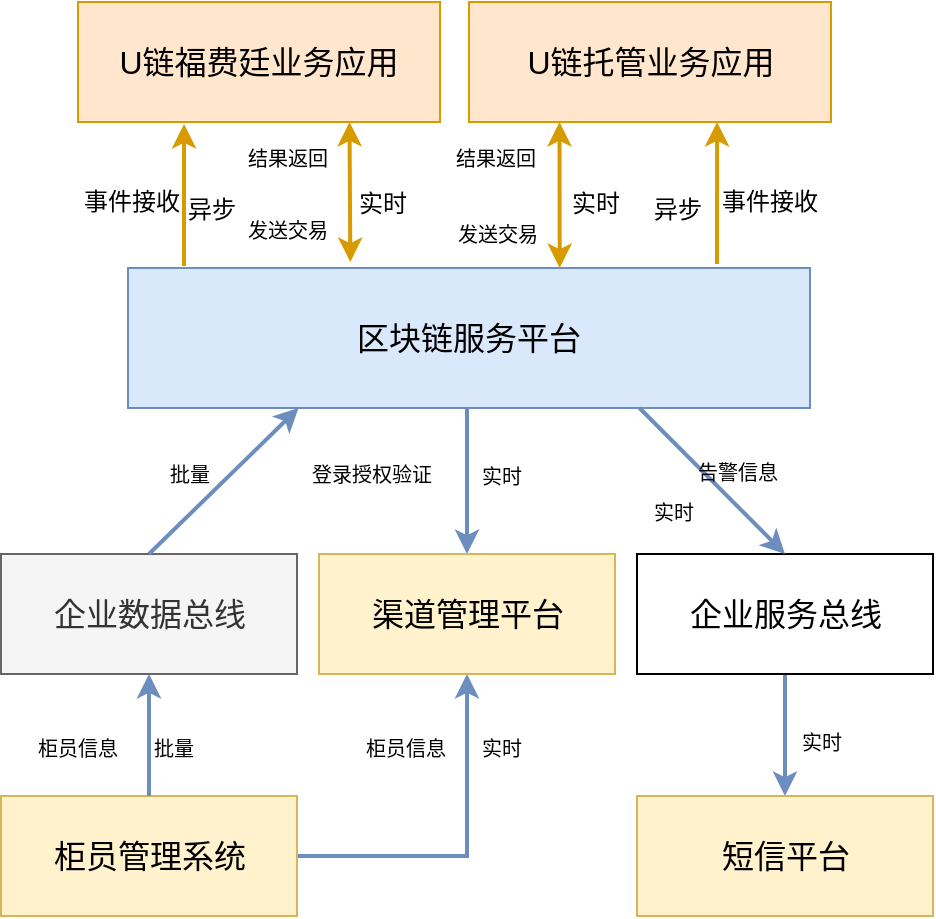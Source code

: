 <mxfile version="12.0.0" type="github" pages="1"><diagram id="qgZHERH_87Z8clIUmnNH" name="Page-1"><mxGraphModel dx="932" dy="504" grid="0" gridSize="10" guides="1" tooltips="1" connect="1" arrows="1" fold="1" page="1" pageScale="1" pageWidth="3300" pageHeight="4681" math="0" shadow="0"><root><mxCell id="0"/><mxCell id="1" parent="0"/><mxCell id="kzFH_zLRW4JFLJ3xmaaE-21" style="edgeStyle=orthogonalEdgeStyle;rounded=0;orthogonalLoop=1;jettySize=auto;html=1;exitX=0.5;exitY=1;exitDx=0;exitDy=0;entryX=0.5;entryY=0;entryDx=0;entryDy=0;strokeColor=#6C8EBF;strokeWidth=2;fontSize=10;" parent="1" source="kzFH_zLRW4JFLJ3xmaaE-1" target="kzFH_zLRW4JFLJ3xmaaE-7" edge="1"><mxGeometry relative="1" as="geometry"><Array as="points"><mxPoint x="439" y="385"/></Array></mxGeometry></mxCell><mxCell id="kzFH_zLRW4JFLJ3xmaaE-1" value="区块链服务平台" style="rounded=0;whiteSpace=wrap;html=1;fontSize=16;fillColor=#dae8fc;strokeColor=#6c8ebf;" parent="1" vertex="1"><mxGeometry x="269" y="315" width="341" height="70" as="geometry"/></mxCell><mxCell id="kzFH_zLRW4JFLJ3xmaaE-2" value="U链福费廷业务应用" style="rounded=0;whiteSpace=wrap;html=1;fontSize=16;fillColor=#ffe6cc;strokeColor=#d79b00;" parent="1" vertex="1"><mxGeometry x="244" y="182" width="181" height="60" as="geometry"/></mxCell><mxCell id="kzFH_zLRW4JFLJ3xmaaE-3" value="U链托管业务应用" style="rounded=0;whiteSpace=wrap;html=1;fontSize=16;fillColor=#ffe6cc;strokeColor=#d79b00;" parent="1" vertex="1"><mxGeometry x="439.5" y="182" width="181" height="60" as="geometry"/></mxCell><mxCell id="kzFH_zLRW4JFLJ3xmaaE-4" value="企业数据总线" style="rounded=0;whiteSpace=wrap;html=1;fontSize=16;fillColor=#f5f5f5;strokeColor=#666666;fontColor=#333333;" parent="1" vertex="1"><mxGeometry x="205.5" y="458" width="148" height="60" as="geometry"/></mxCell><mxCell id="kzFH_zLRW4JFLJ3xmaaE-30" style="edgeStyle=orthogonalEdgeStyle;rounded=0;orthogonalLoop=1;jettySize=auto;html=1;exitX=0.5;exitY=1;exitDx=0;exitDy=0;strokeColor=#6C8EBF;strokeWidth=2;fontSize=10;" parent="1" source="kzFH_zLRW4JFLJ3xmaaE-5" target="kzFH_zLRW4JFLJ3xmaaE-8" edge="1"><mxGeometry relative="1" as="geometry"/></mxCell><mxCell id="kzFH_zLRW4JFLJ3xmaaE-5" value="企业服务总线" style="rounded=0;whiteSpace=wrap;html=1;fontSize=16;" parent="1" vertex="1"><mxGeometry x="523.5" y="458" width="148" height="60" as="geometry"/></mxCell><mxCell id="kzFH_zLRW4JFLJ3xmaaE-31" style="edgeStyle=orthogonalEdgeStyle;rounded=0;orthogonalLoop=1;jettySize=auto;html=1;exitX=1;exitY=0.5;exitDx=0;exitDy=0;entryX=0.5;entryY=1;entryDx=0;entryDy=0;strokeColor=#6C8EBF;strokeWidth=2;fontSize=10;" parent="1" source="kzFH_zLRW4JFLJ3xmaaE-6" target="kzFH_zLRW4JFLJ3xmaaE-7" edge="1"><mxGeometry relative="1" as="geometry"/></mxCell><mxCell id="kzFH_zLRW4JFLJ3xmaaE-6" value="柜员管理系统" style="rounded=0;whiteSpace=wrap;html=1;fontSize=16;fillColor=#fff2cc;strokeColor=#d6b656;" parent="1" vertex="1"><mxGeometry x="205.5" y="579" width="148" height="60" as="geometry"/></mxCell><mxCell id="kzFH_zLRW4JFLJ3xmaaE-7" value="渠道管理平台" style="rounded=0;whiteSpace=wrap;html=1;fontSize=16;fillColor=#fff2cc;strokeColor=#d6b656;" parent="1" vertex="1"><mxGeometry x="364.5" y="458" width="148" height="60" as="geometry"/></mxCell><mxCell id="kzFH_zLRW4JFLJ3xmaaE-8" value="短信平台" style="rounded=0;whiteSpace=wrap;html=1;fontSize=16;fillColor=#fff2cc;strokeColor=#d6b656;" parent="1" vertex="1"><mxGeometry x="523.5" y="579" width="148" height="60" as="geometry"/></mxCell><mxCell id="kzFH_zLRW4JFLJ3xmaaE-11" value="" style="endArrow=classic;startArrow=classic;html=1;strokeColor=#d79b00;strokeWidth=2;fontSize=16;entryX=0.75;entryY=1;entryDx=0;entryDy=0;exitX=0.326;exitY=-0.043;exitDx=0;exitDy=0;exitPerimeter=0;fillColor=#ffe6cc;" parent="1" source="kzFH_zLRW4JFLJ3xmaaE-1" target="kzFH_zLRW4JFLJ3xmaaE-2" edge="1"><mxGeometry width="50" height="50" relative="1" as="geometry"><mxPoint x="355" y="314" as="sourcePoint"/><mxPoint x="405" y="264" as="targetPoint"/></mxGeometry></mxCell><mxCell id="kzFH_zLRW4JFLJ3xmaaE-12" value="" style="endArrow=classic;startArrow=classic;html=1;strokeColor=#d79b00;strokeWidth=2;fontSize=16;entryX=0.25;entryY=1;entryDx=0;entryDy=0;exitX=0.633;exitY=0;exitDx=0;exitDy=0;exitPerimeter=0;fillColor=#ffe6cc;" parent="1" source="kzFH_zLRW4JFLJ3xmaaE-1" target="kzFH_zLRW4JFLJ3xmaaE-3" edge="1"><mxGeometry width="50" height="50" relative="1" as="geometry"><mxPoint x="462" y="331" as="sourcePoint"/><mxPoint x="512" y="281" as="targetPoint"/></mxGeometry></mxCell><mxCell id="kzFH_zLRW4JFLJ3xmaaE-13" value="发送交易" style="text;html=1;resizable=0;points=[];autosize=1;align=left;verticalAlign=top;spacingTop=-4;fontSize=10;" parent="1" vertex="1"><mxGeometry x="327" y="288" width="74" height="19" as="geometry"/></mxCell><mxCell id="kzFH_zLRW4JFLJ3xmaaE-14" value="结果返回" style="text;html=1;resizable=0;points=[];autosize=1;align=left;verticalAlign=top;spacingTop=-4;fontSize=10;" parent="1" vertex="1"><mxGeometry x="327" y="252" width="58" height="12" as="geometry"/></mxCell><mxCell id="kzFH_zLRW4JFLJ3xmaaE-15" value="发送交易" style="text;html=1;resizable=0;points=[];autosize=1;align=left;verticalAlign=top;spacingTop=-4;fontSize=10;" parent="1" vertex="1"><mxGeometry x="432" y="289.5" width="58" height="12" as="geometry"/></mxCell><mxCell id="kzFH_zLRW4JFLJ3xmaaE-16" value="结果返回" style="text;html=1;resizable=0;points=[];autosize=1;align=left;verticalAlign=top;spacingTop=-4;fontSize=10;" parent="1" vertex="1"><mxGeometry x="431" y="252" width="58" height="12" as="geometry"/></mxCell><mxCell id="kzFH_zLRW4JFLJ3xmaaE-17" value="" style="endArrow=classic;html=1;strokeColor=#6C8EBF;strokeWidth=2;fontSize=10;entryX=0.5;entryY=1;entryDx=0;entryDy=0;exitX=0.5;exitY=0;exitDx=0;exitDy=0;" parent="1" source="kzFH_zLRW4JFLJ3xmaaE-6" target="kzFH_zLRW4JFLJ3xmaaE-4" edge="1"><mxGeometry width="50" height="50" relative="1" as="geometry"><mxPoint x="261" y="593" as="sourcePoint"/><mxPoint x="311" y="543" as="targetPoint"/></mxGeometry></mxCell><mxCell id="kzFH_zLRW4JFLJ3xmaaE-18" value="柜员信息" style="text;html=1;resizable=0;points=[];autosize=1;align=left;verticalAlign=top;spacingTop=-4;fontSize=10;" parent="1" vertex="1"><mxGeometry x="221.5" y="547" width="58" height="12" as="geometry"/></mxCell><mxCell id="kzFH_zLRW4JFLJ3xmaaE-19" value="批量" style="text;html=1;resizable=0;points=[];autosize=1;align=left;verticalAlign=top;spacingTop=-4;fontSize=10;" parent="1" vertex="1"><mxGeometry x="279.5" y="547" width="34" height="12" as="geometry"/></mxCell><mxCell id="kzFH_zLRW4JFLJ3xmaaE-20" value="" style="endArrow=classic;html=1;strokeColor=#6C8EBF;strokeWidth=2;fontSize=10;exitX=0.5;exitY=0;exitDx=0;exitDy=0;entryX=0.25;entryY=1;entryDx=0;entryDy=0;" parent="1" source="kzFH_zLRW4JFLJ3xmaaE-4" target="kzFH_zLRW4JFLJ3xmaaE-1" edge="1"><mxGeometry width="50" height="50" relative="1" as="geometry"><mxPoint x="297" y="446" as="sourcePoint"/><mxPoint x="347" y="396" as="targetPoint"/></mxGeometry></mxCell><mxCell id="kzFH_zLRW4JFLJ3xmaaE-22" value="批量" style="text;html=1;resizable=0;points=[];autosize=1;align=left;verticalAlign=top;spacingTop=-4;fontSize=10;" parent="1" vertex="1"><mxGeometry x="288" y="410" width="34" height="12" as="geometry"/></mxCell><mxCell id="kzFH_zLRW4JFLJ3xmaaE-23" value="登录授权验证" style="text;html=1;resizable=0;points=[];autosize=1;align=left;verticalAlign=top;spacingTop=-4;fontSize=10;" parent="1" vertex="1"><mxGeometry x="359" y="410" width="82" height="12" as="geometry"/></mxCell><mxCell id="kzFH_zLRW4JFLJ3xmaaE-26" value="实时" style="text;html=1;resizable=0;points=[];autosize=1;align=left;verticalAlign=top;spacingTop=-4;fontSize=10;" parent="1" vertex="1"><mxGeometry x="444" y="411" width="34" height="12" as="geometry"/></mxCell><mxCell id="kzFH_zLRW4JFLJ3xmaaE-27" value="" style="endArrow=classic;html=1;strokeColor=#6C8EBF;strokeWidth=2;fontSize=10;exitX=0.75;exitY=1;exitDx=0;exitDy=0;entryX=0.5;entryY=0;entryDx=0;entryDy=0;" parent="1" source="kzFH_zLRW4JFLJ3xmaaE-1" target="kzFH_zLRW4JFLJ3xmaaE-5" edge="1"><mxGeometry width="50" height="50" relative="1" as="geometry"><mxPoint x="615" y="429" as="sourcePoint"/><mxPoint x="665" y="379" as="targetPoint"/></mxGeometry></mxCell><mxCell id="kzFH_zLRW4JFLJ3xmaaE-28" value="告警信息" style="text;html=1;resizable=0;points=[];autosize=1;align=left;verticalAlign=top;spacingTop=-4;fontSize=10;" parent="1" vertex="1"><mxGeometry x="552" y="409" width="58" height="12" as="geometry"/></mxCell><mxCell id="kzFH_zLRW4JFLJ3xmaaE-29" value="实时" style="text;html=1;resizable=0;points=[];autosize=1;align=left;verticalAlign=top;spacingTop=-4;fontSize=10;" parent="1" vertex="1"><mxGeometry x="530" y="429" width="34" height="12" as="geometry"/></mxCell><mxCell id="kzFH_zLRW4JFLJ3xmaaE-32" value="柜员信息" style="text;html=1;resizable=0;points=[];autosize=1;align=left;verticalAlign=top;spacingTop=-4;fontSize=10;" parent="1" vertex="1"><mxGeometry x="386" y="547" width="58" height="12" as="geometry"/></mxCell><mxCell id="kzFH_zLRW4JFLJ3xmaaE-35" value="实时" style="text;html=1;resizable=0;points=[];autosize=1;align=left;verticalAlign=top;spacingTop=-4;fontSize=10;" parent="1" vertex="1"><mxGeometry x="444" y="547" width="34" height="12" as="geometry"/></mxCell><mxCell id="kzFH_zLRW4JFLJ3xmaaE-36" value="实时" style="text;html=1;resizable=0;points=[];autosize=1;align=left;verticalAlign=top;spacingTop=-4;fontSize=10;" parent="1" vertex="1"><mxGeometry x="604" y="544" width="34" height="12" as="geometry"/></mxCell><mxCell id="l6NJx7o8SLxmMhIEBYuW-1" value="实时" style="text;html=1;resizable=0;points=[];autosize=1;align=center;verticalAlign=top;spacingTop=-4;" vertex="1" parent="1"><mxGeometry x="379" y="273" width="34" height="14" as="geometry"/></mxCell><mxCell id="l6NJx7o8SLxmMhIEBYuW-2" value="实时" style="text;html=1;resizable=0;points=[];autosize=1;align=left;verticalAlign=top;spacingTop=-4;" vertex="1" parent="1"><mxGeometry x="489" y="273" width="34" height="14" as="geometry"/></mxCell><mxCell id="l6NJx7o8SLxmMhIEBYuW-4" value="" style="endArrow=classic;html=1;entryX=0.293;entryY=1.017;entryDx=0;entryDy=0;entryPerimeter=0;strokeWidth=2;fillColor=#ffe6cc;strokeColor=#d79b00;" edge="1" parent="1" target="kzFH_zLRW4JFLJ3xmaaE-2"><mxGeometry width="50" height="50" relative="1" as="geometry"><mxPoint x="297" y="314" as="sourcePoint"/><mxPoint x="325" y="274" as="targetPoint"/></mxGeometry></mxCell><mxCell id="l6NJx7o8SLxmMhIEBYuW-5" value="事件接收" style="text;html=1;resizable=0;points=[];autosize=1;align=left;verticalAlign=top;spacingTop=-4;" vertex="1" parent="1"><mxGeometry x="245" y="271.5" width="58" height="14" as="geometry"/></mxCell><mxCell id="l6NJx7o8SLxmMhIEBYuW-6" value="异步" style="text;html=1;resizable=0;points=[];autosize=1;align=left;verticalAlign=top;spacingTop=-4;" vertex="1" parent="1"><mxGeometry x="296.5" y="275.5" width="34" height="14" as="geometry"/></mxCell><mxCell id="l6NJx7o8SLxmMhIEBYuW-7" value="" style="endArrow=classic;html=1;entryX=0.293;entryY=1.017;entryDx=0;entryDy=0;entryPerimeter=0;strokeWidth=2;fillColor=#ffe6cc;strokeColor=#d79b00;" edge="1" parent="1"><mxGeometry width="50" height="50" relative="1" as="geometry"><mxPoint x="563.5" y="313" as="sourcePoint"/><mxPoint x="563.533" y="242.02" as="targetPoint"/></mxGeometry></mxCell><mxCell id="l6NJx7o8SLxmMhIEBYuW-8" value="事件接收" style="text;html=1;resizable=0;points=[];autosize=1;align=left;verticalAlign=top;spacingTop=-4;" vertex="1" parent="1"><mxGeometry x="564" y="271.5" width="58" height="14" as="geometry"/></mxCell><mxCell id="l6NJx7o8SLxmMhIEBYuW-9" value="异步" style="text;html=1;resizable=0;points=[];autosize=1;align=left;verticalAlign=top;spacingTop=-4;" vertex="1" parent="1"><mxGeometry x="530" y="275.5" width="34" height="14" as="geometry"/></mxCell></root></mxGraphModel></diagram></mxfile>